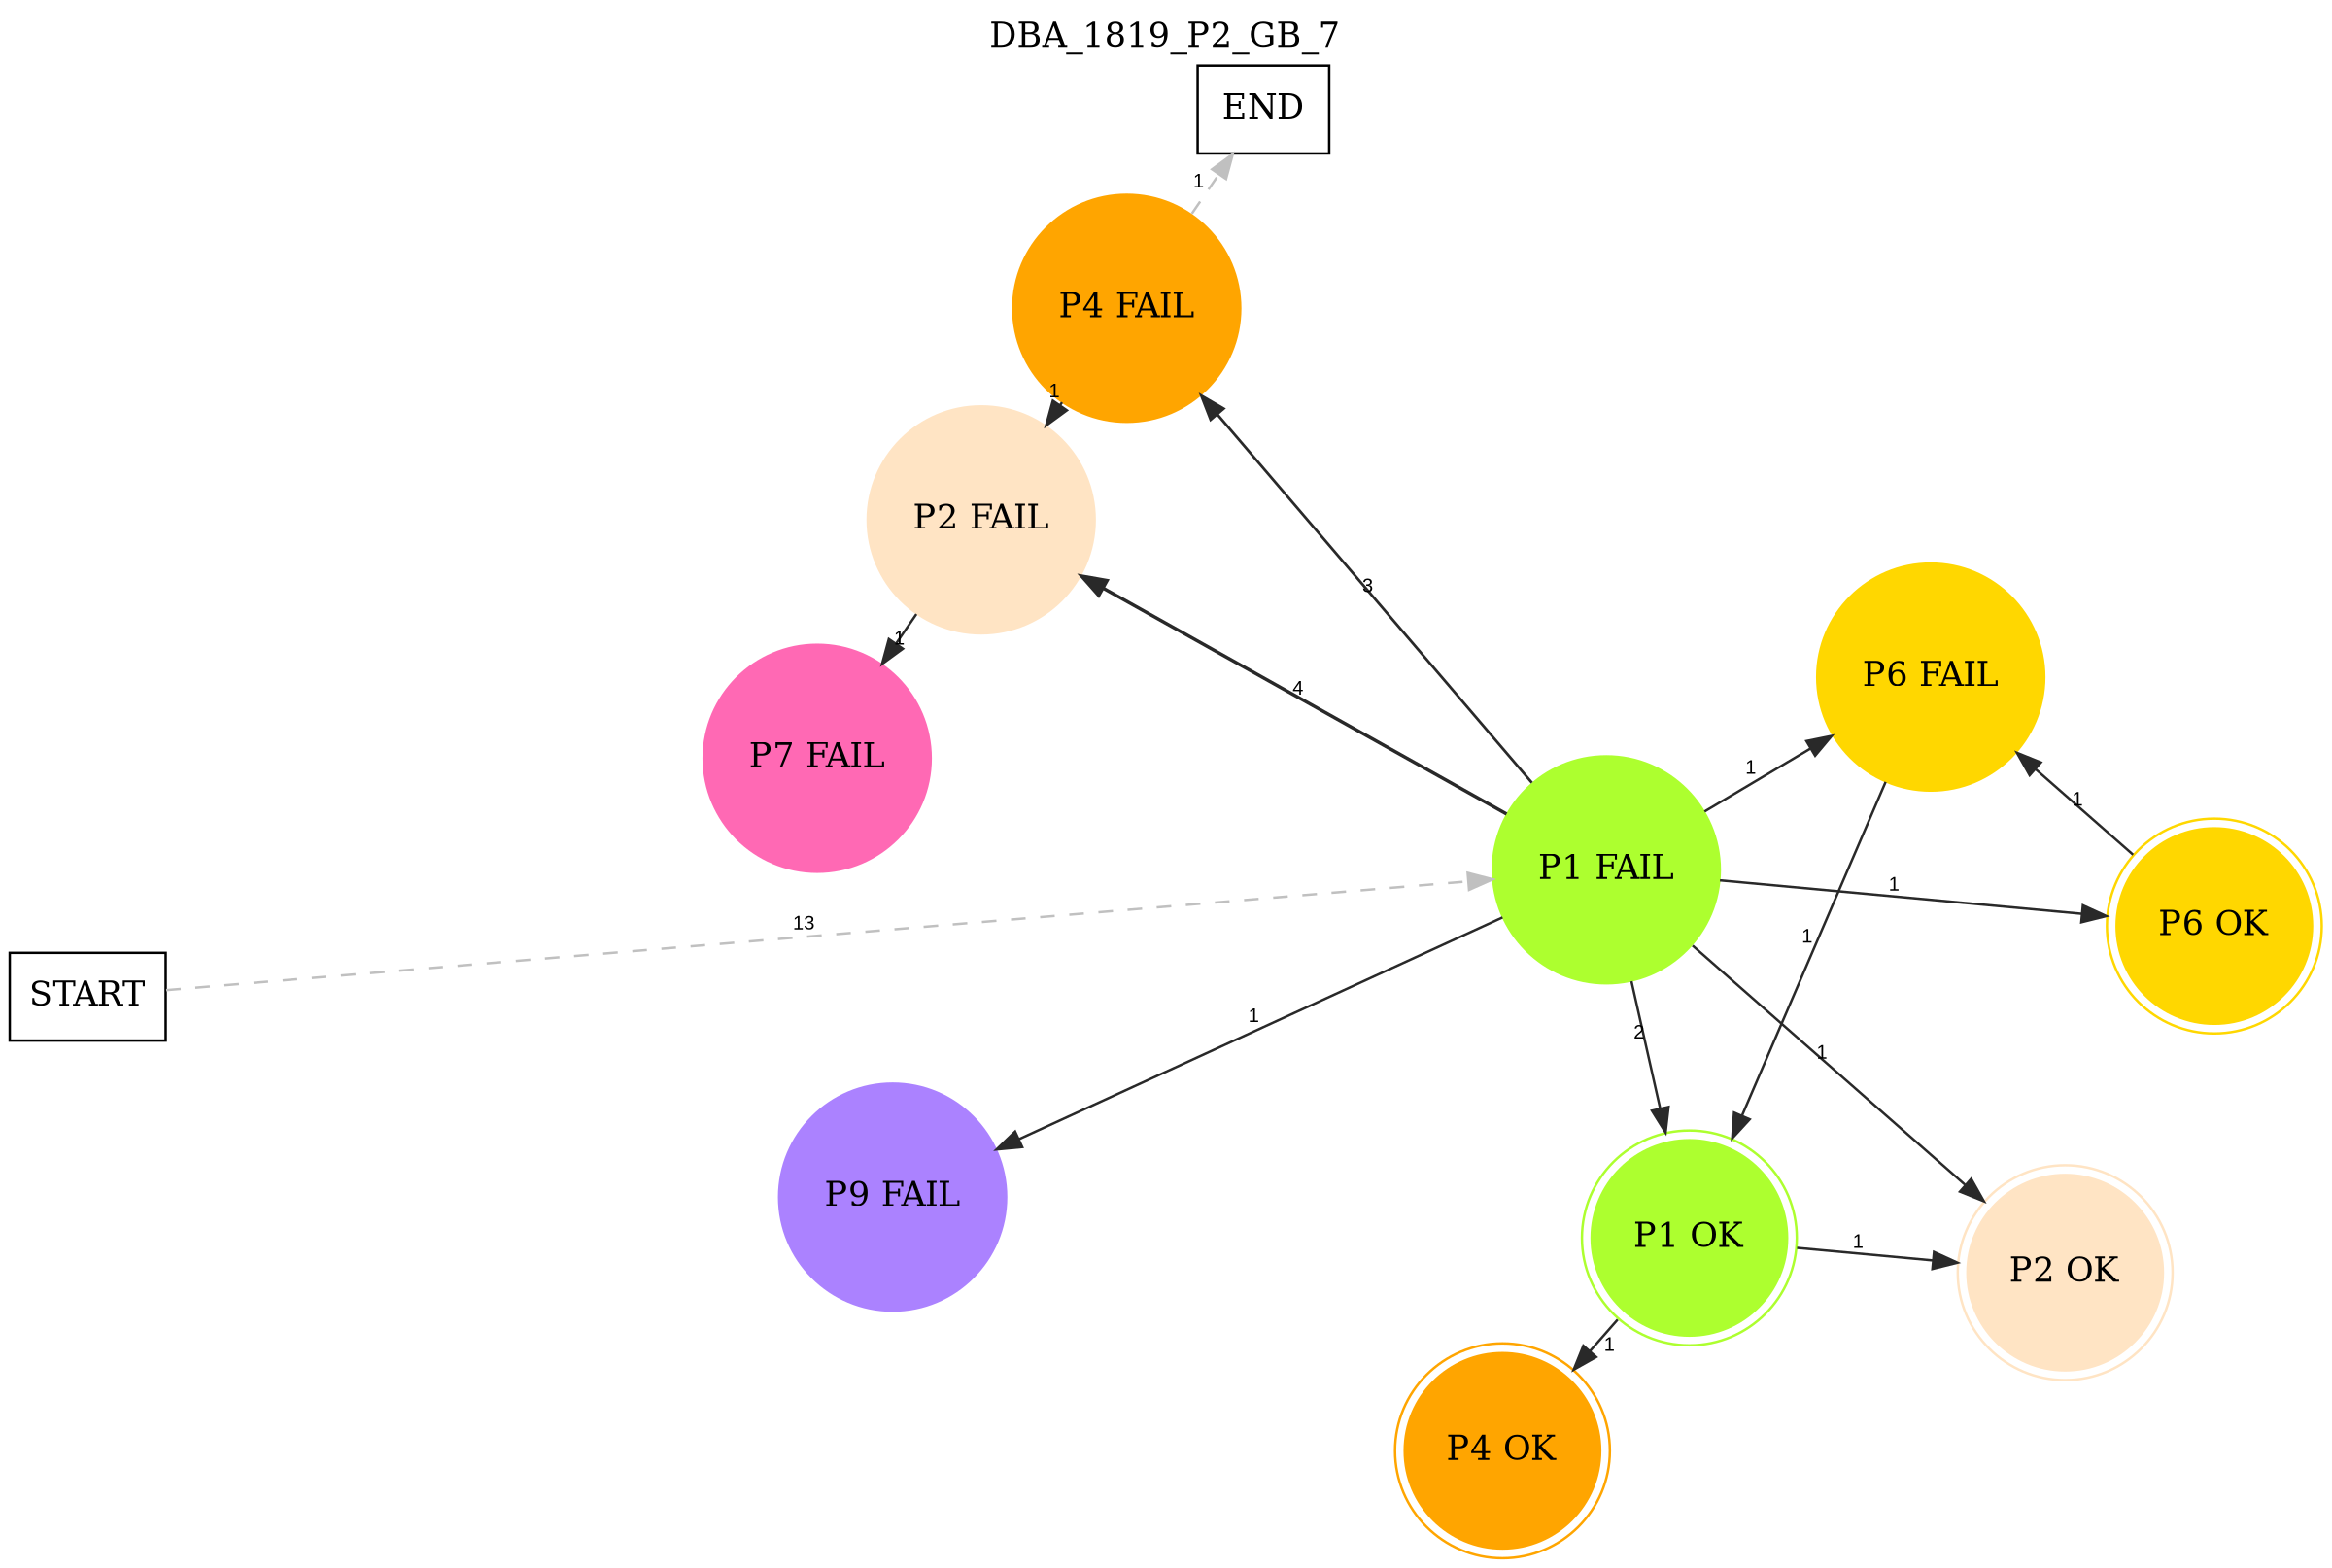 digraph DBA_1819_P2_GB_7 {
	labelloc="t";
	label=DBA_1819_P2_GB_7;
	dpi = 150
	size="16,11!";
	margin = 0;
layout=circo;
"START" [shape=box, fillcolor=white, style=filled, color=black]
"P1 FAIL" [shape=circle, color=greenyellow, style=filled]
"P1 OK" [shape=circle, color=greenyellow, peripheries=2, style=filled]
"P2 OK" [shape=circle, color=bisque, peripheries=2, style=filled]
"P4 OK" [shape=circle, color=orange, peripheries=2, style=filled]
"P6 OK" [shape=circle, color=gold, peripheries=2, style=filled]
"P6 FAIL" [shape=circle, color=gold, style=filled]
"P2 FAIL" [shape=circle, color=bisque, style=filled]
"P7 FAIL" [shape=circle, color=hotpink, style=filled]
"P9 FAIL" [shape=circle, color=mediumpurple1, style=filled]
"P4 FAIL" [shape=circle, color=orange, style=filled]
"END" [shape=box, fillcolor=white, style=filled, color=black]
"START" -> "P1 FAIL" [ style = dashed color=grey label ="13" labelfloat=false fontname="Arial" fontsize=8]

"P1 FAIL" -> "P1 OK" [ color=grey16 penwidth = "1"label ="2" labelfloat=false fontname="Arial" fontsize=8]

"P1 FAIL" -> "P2 OK" [ color=grey16 penwidth = "1"label ="1" labelfloat=false fontname="Arial" fontsize=8]

"P1 FAIL" -> "P6 OK" [ color=grey16 penwidth = "1"label ="1" labelfloat=false fontname="Arial" fontsize=8]

"P1 FAIL" -> "P6 FAIL" [ color=grey16 penwidth = "1"label ="1" labelfloat=false fontname="Arial" fontsize=8]

"P1 FAIL" -> "P2 FAIL" [ color=grey16 penwidth = "1.38629436111989"label ="4" labelfloat=false fontname="Arial" fontsize=8]

"P1 FAIL" -> "P9 FAIL" [ color=grey16 penwidth = "1"label ="1" labelfloat=false fontname="Arial" fontsize=8]

"P1 FAIL" -> "P4 FAIL" [ color=grey16 penwidth = "1.09861228866811"label ="3" labelfloat=false fontname="Arial" fontsize=8]

"P1 OK" -> "P2 OK" [ color=grey16 penwidth = "1"label ="1" labelfloat=false fontname="Arial" fontsize=8]

"P1 OK" -> "P4 OK" [ color=grey16 penwidth = "1"label ="1" labelfloat=false fontname="Arial" fontsize=8]

"P6 OK" -> "P6 FAIL" [ color=grey16 penwidth = "1"label ="1" labelfloat=false fontname="Arial" fontsize=8]

"P6 FAIL" -> "P1 OK" [ color=grey16 penwidth = "1"label ="1" labelfloat=false fontname="Arial" fontsize=8]

"P2 FAIL" -> "P7 FAIL" [ color=grey16 penwidth = "1"label ="1" labelfloat=false fontname="Arial" fontsize=8]

"P4 FAIL" -> "P2 FAIL" [ color=grey16 penwidth = "1"label ="1" labelfloat=false fontname="Arial" fontsize=8]

"P4 FAIL" -> "END" [ style = dashed color=grey label ="1" labelfloat=false fontname="Arial" fontsize=8]

}
